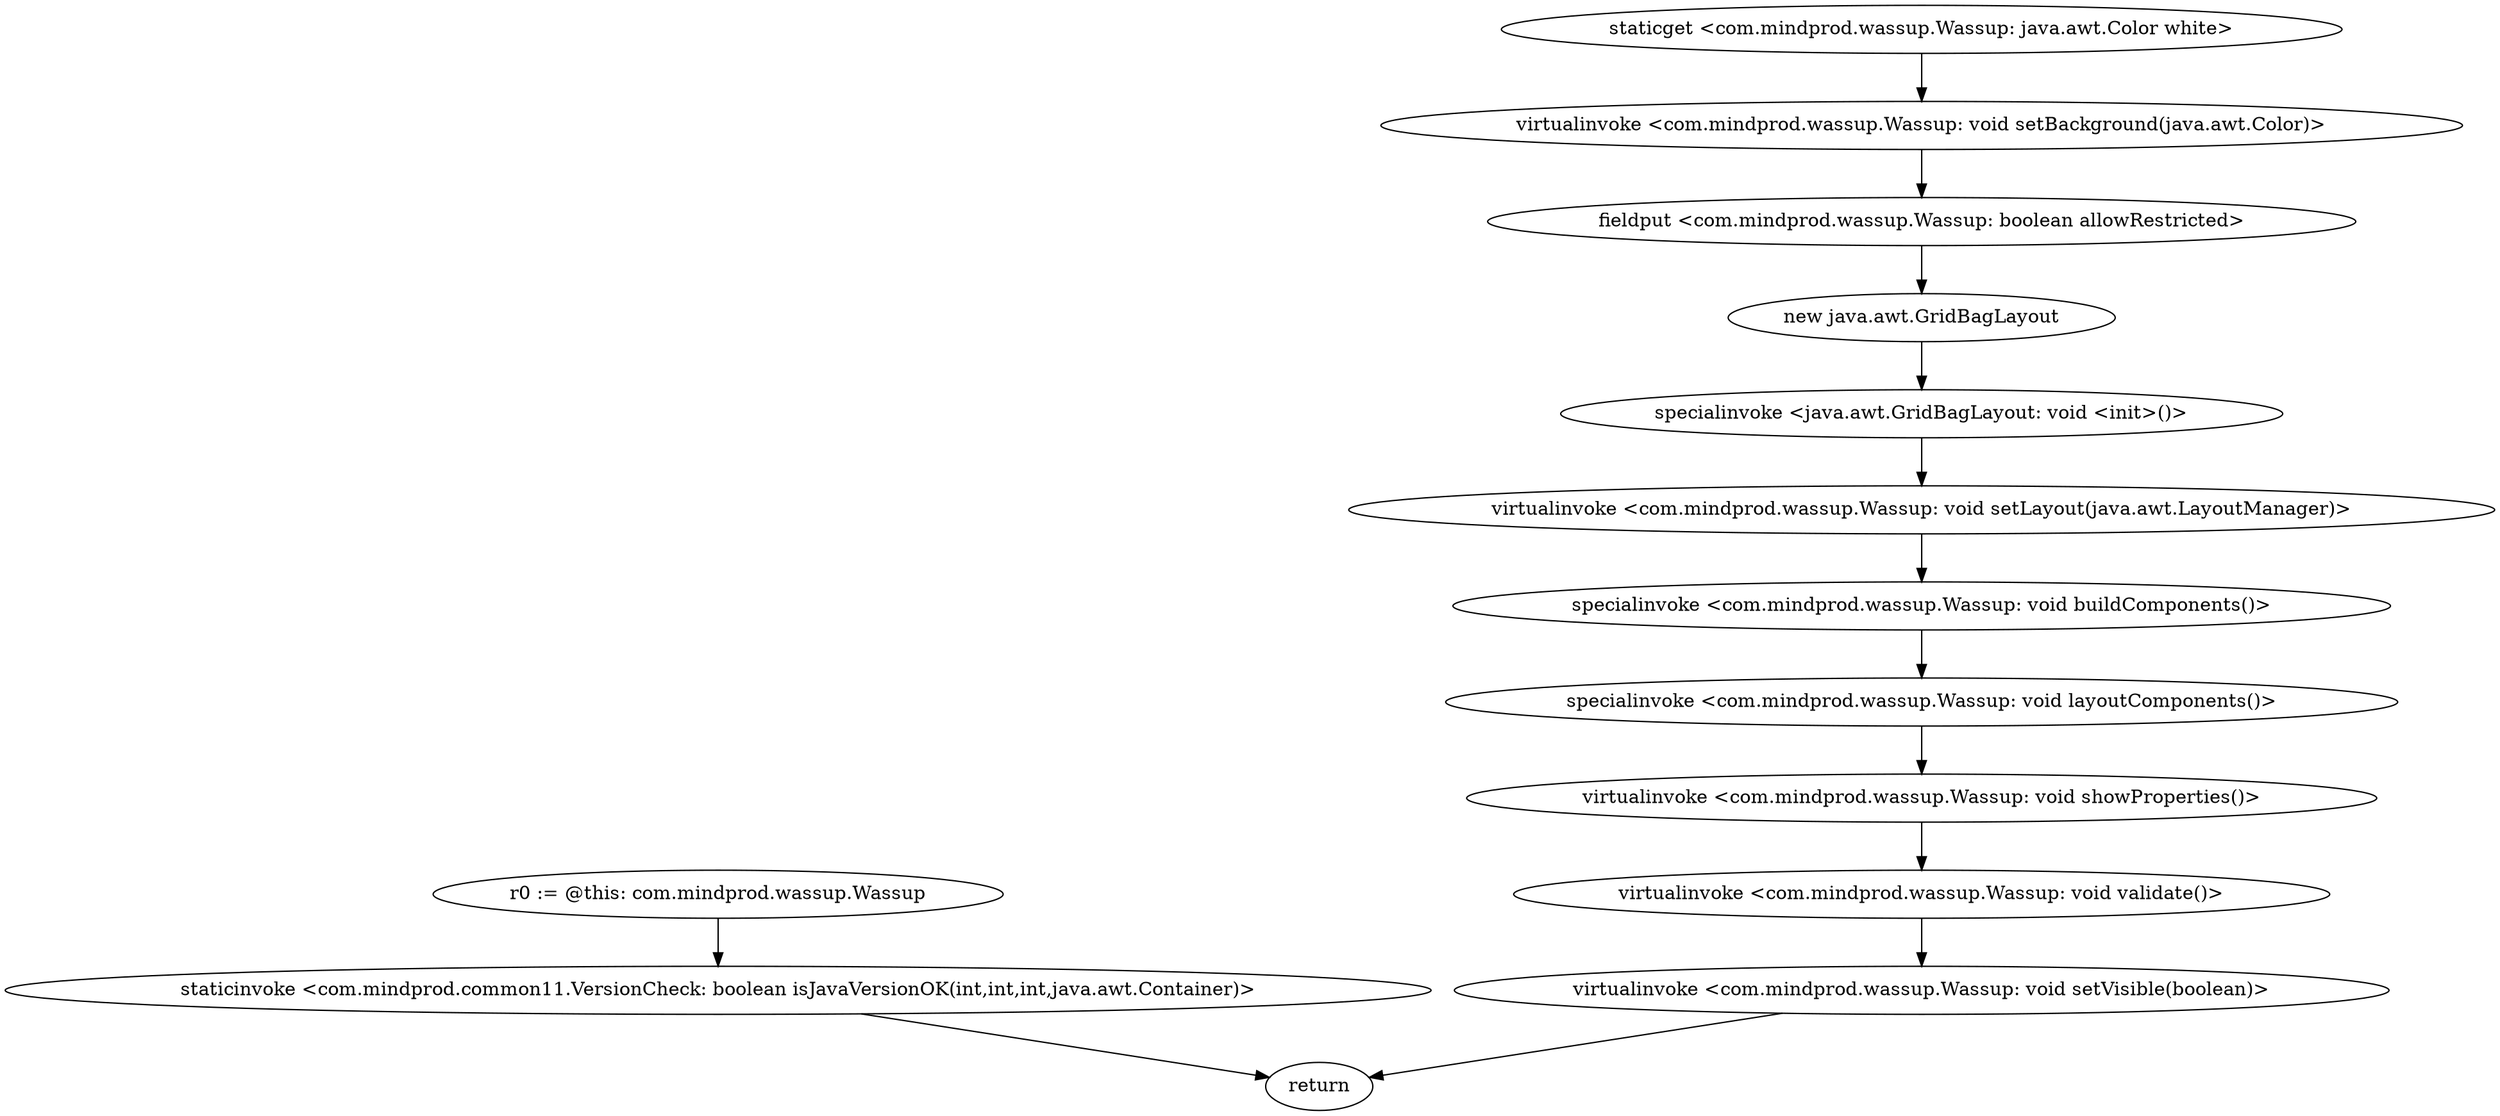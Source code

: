 digraph "" {
"r0 := @this: com.mindprod.wassup.Wassup"->"staticinvoke <com.mindprod.common11.VersionCheck: boolean isJavaVersionOK(int,int,int,java.awt.Container)>";
 "staticinvoke <com.mindprod.common11.VersionCheck: boolean isJavaVersionOK(int,int,int,java.awt.Container)>"->"return";
"staticget <com.mindprod.wassup.Wassup: java.awt.Color white>";
 "staticget <com.mindprod.wassup.Wassup: java.awt.Color white>"->"virtualinvoke <com.mindprod.wassup.Wassup: void setBackground(java.awt.Color)>";
 "virtualinvoke <com.mindprod.wassup.Wassup: void setBackground(java.awt.Color)>"->"fieldput <com.mindprod.wassup.Wassup: boolean allowRestricted>";
 "fieldput <com.mindprod.wassup.Wassup: boolean allowRestricted>"->"new java.awt.GridBagLayout";
 "new java.awt.GridBagLayout"->"specialinvoke <java.awt.GridBagLayout: void <init>()>";
 "specialinvoke <java.awt.GridBagLayout: void <init>()>"->"virtualinvoke <com.mindprod.wassup.Wassup: void setLayout(java.awt.LayoutManager)>";
 "virtualinvoke <com.mindprod.wassup.Wassup: void setLayout(java.awt.LayoutManager)>"->"specialinvoke <com.mindprod.wassup.Wassup: void buildComponents()>";
 "specialinvoke <com.mindprod.wassup.Wassup: void buildComponents()>"->"specialinvoke <com.mindprod.wassup.Wassup: void layoutComponents()>";
 "specialinvoke <com.mindprod.wassup.Wassup: void layoutComponents()>"->"virtualinvoke <com.mindprod.wassup.Wassup: void showProperties()>";
 "virtualinvoke <com.mindprod.wassup.Wassup: void showProperties()>"->"virtualinvoke <com.mindprod.wassup.Wassup: void validate()>";
 "virtualinvoke <com.mindprod.wassup.Wassup: void validate()>"->"virtualinvoke <com.mindprod.wassup.Wassup: void setVisible(boolean)>";
 "virtualinvoke <com.mindprod.wassup.Wassup: void setVisible(boolean)>"->"return";
}
